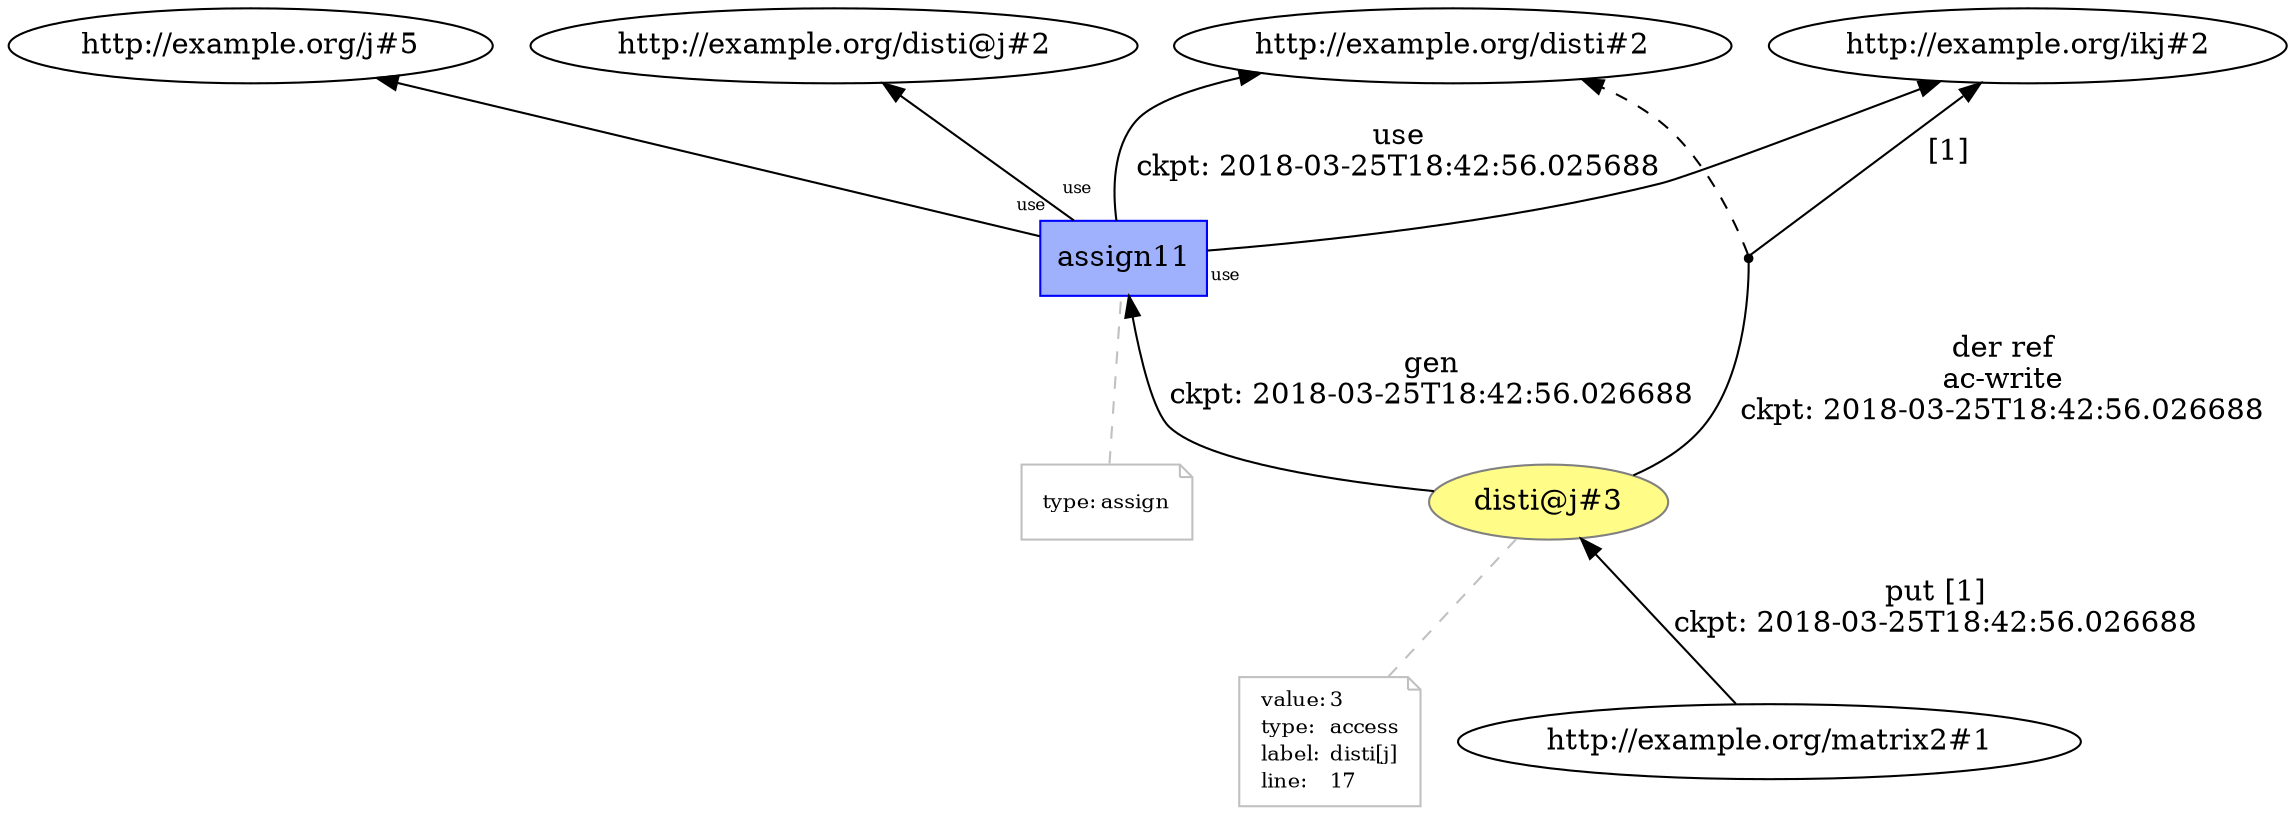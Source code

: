 digraph "PROV" { size="16,12"; rankdir="BT";
"http://example.org/disti@j#3" [fillcolor="#FFFC87",color="#808080",style="filled",label="disti@j#3",URL="http://example.org/disti@j#3"]
"http://example.org/disti@j#3-attrs" [color="gray",shape="note",fontsize="10",fontcolor="black",label=<<TABLE cellpadding="0" border="0">
	<TR>
	    <TD align="left">value:</TD>
	    <TD align="left">3</TD>
	</TR>
	<TR>
	    <TD align="left">type:</TD>
	    <TD align="left">access</TD>
	</TR>
	<TR>
	    <TD align="left">label:</TD>
	    <TD align="left">disti[j]</TD>
	</TR>
	<TR>
	    <TD align="left">line:</TD>
	    <TD align="left">17</TD>
	</TR>
</TABLE>>]
"http://example.org/disti@j#3-attrs" -> "http://example.org/disti@j#3" [color="gray",style="dashed",arrowhead="none"]
"http://example.org/matrix2#1" -> "http://example.org/disti@j#3" [fontsize="14",distance="1.5",angle="60.0",rotation="20",label="put [1]
ckpt: 2018-03-25T18:42:56.026688"]
"http://example.org/assign11" [fillcolor="#9FB1FC",color="#0000FF",shape="polygon",sides="4",style="filled",label="assign11",URL="http://example.org/assign11"]
"http://example.org/assign11-attrs" [color="gray",shape="note",fontsize="10",fontcolor="black",label=<<TABLE cellpadding="0" border="0">
	<TR>
	    <TD align="left">type:</TD>
	    <TD align="left">assign</TD>
	</TR>
</TABLE>>]
"http://example.org/assign11-attrs" -> "http://example.org/assign11" [color="gray",style="dashed",arrowhead="none"]
"bn0" [shape="point",label=""]
"http://example.org/disti@j#3" -> "bn0" [fontsize="14",distance="1.5",angle="60.0",rotation="20",label="der ref
ac-write
ckpt: 2018-03-25T18:42:56.026688",arrowhead="none"]
"bn0" -> "http://example.org/disti#2" [style="dashed"]
"bn0" -> "http://example.org/ikj#2" [fontsize="14",distance="1.5",angle="60.0",rotation="20",label="[1]"]
"http://example.org/assign11" -> "http://example.org/disti#2" [fontsize="14",distance="1.5",angle="60.0",rotation="20",label="use
ckpt: 2018-03-25T18:42:56.025688"]
"http://example.org/assign11" -> "http://example.org/j#5" [labelfontsize="8",labeldistance="1.5",labelangle="60.0",rotation="20",taillabel="use"]
"http://example.org/assign11" -> "http://example.org/disti@j#2" [labelfontsize="8",labeldistance="1.5",labelangle="60.0",rotation="20",taillabel="use"]
"http://example.org/assign11" -> "http://example.org/ikj#2" [labelfontsize="8",labeldistance="1.5",labelangle="60.0",rotation="20",taillabel="use"]
"http://example.org/disti@j#3" -> "http://example.org/assign11" [fontsize="14",distance="1.5",angle="60.0",rotation="20",label="gen
ckpt: 2018-03-25T18:42:56.026688"]
}